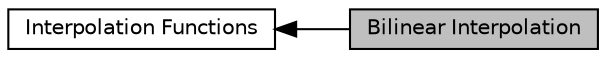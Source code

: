 digraph "Bilinear Interpolation"
{
  edge [fontname="Helvetica",fontsize="10",labelfontname="Helvetica",labelfontsize="10"];
  node [fontname="Helvetica",fontsize="10",shape=record];
  rankdir=LR;
  Node1 [label="Interpolation Functions",height=0.2,width=0.4,color="black", fillcolor="white", style="filled",URL="$group__group_interpolation.html",tooltip="These functions perform 1- and 2-dimensional interpolation of data. "];
  Node0 [label="Bilinear Interpolation",height=0.2,width=0.4,color="black", fillcolor="grey75", style="filled", fontcolor="black"];
  Node1->Node0 [shape=plaintext, dir="back", style="solid"];
}
